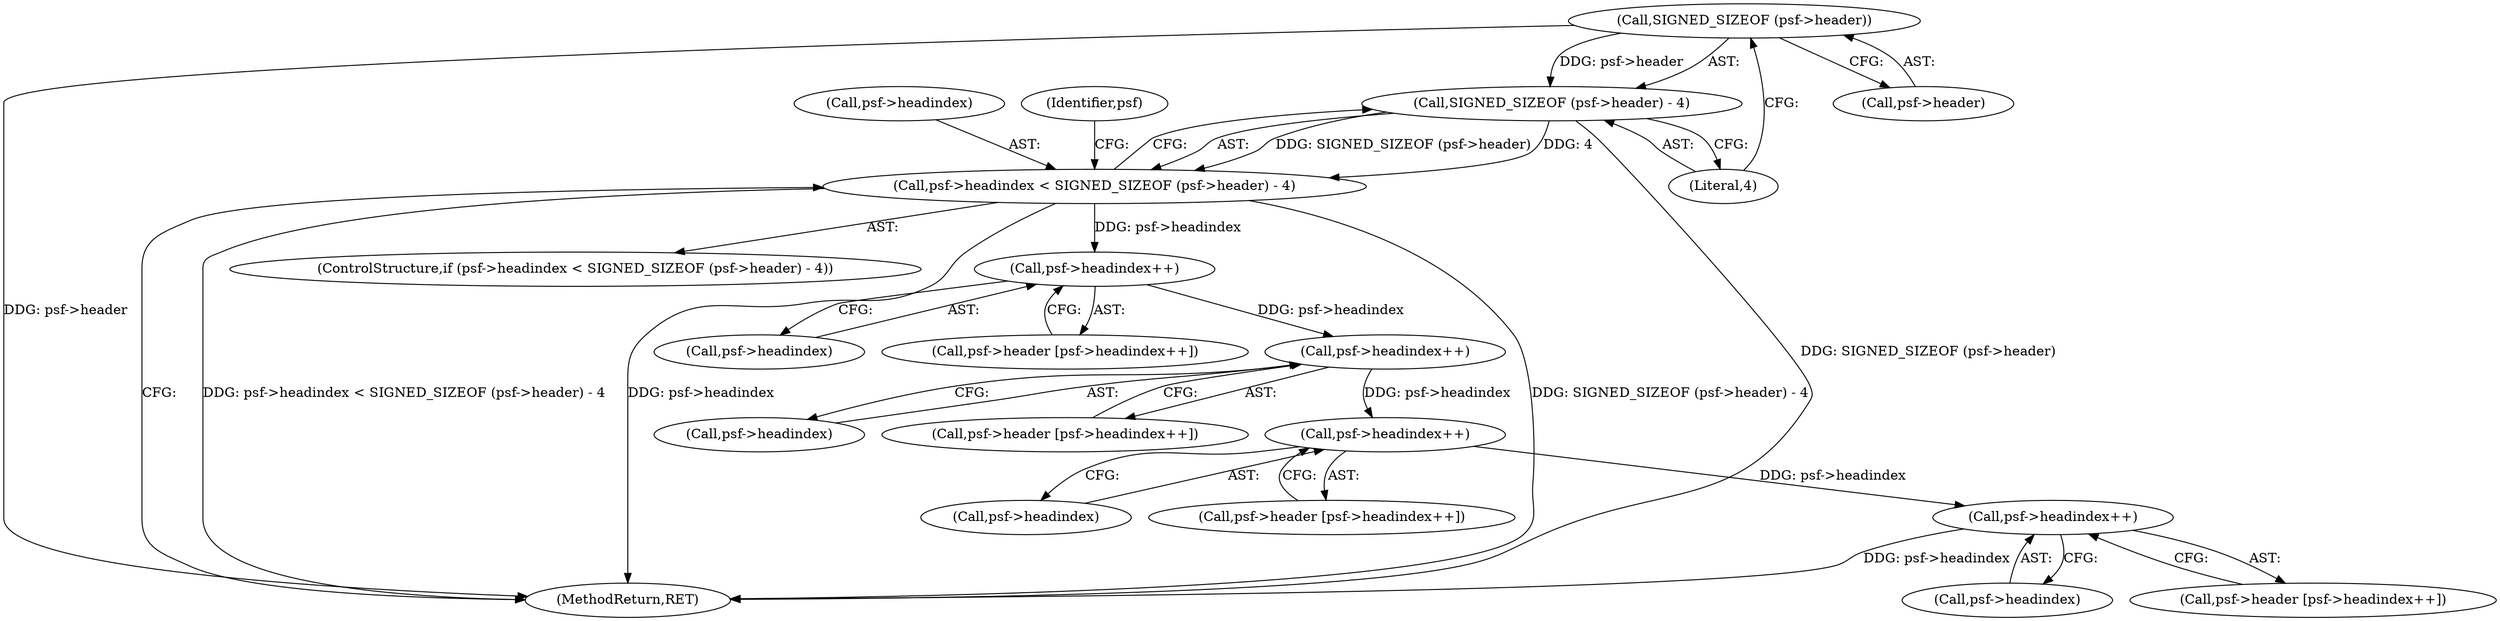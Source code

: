 digraph "1_libsndfile_708e996c87c5fae77b104ccfeb8f6db784c32074_9@pointer" {
"1000111" [label="(Call,SIGNED_SIZEOF (psf->header))"];
"1000110" [label="(Call,SIGNED_SIZEOF (psf->header) - 4)"];
"1000106" [label="(Call,psf->headindex < SIGNED_SIZEOF (psf->header) - 4)"];
"1000122" [label="(Call,psf->headindex++)"];
"1000132" [label="(Call,psf->headindex++)"];
"1000144" [label="(Call,psf->headindex++)"];
"1000156" [label="(Call,psf->headindex++)"];
"1000118" [label="(Call,psf->header [psf->headindex++])"];
"1000111" [label="(Call,SIGNED_SIZEOF (psf->header))"];
"1000163" [label="(MethodReturn,RET)"];
"1000106" [label="(Call,psf->headindex < SIGNED_SIZEOF (psf->header) - 4)"];
"1000105" [label="(ControlStructure,if (psf->headindex < SIGNED_SIZEOF (psf->header) - 4))"];
"1000120" [label="(Identifier,psf)"];
"1000132" [label="(Call,psf->headindex++)"];
"1000156" [label="(Call,psf->headindex++)"];
"1000157" [label="(Call,psf->headindex)"];
"1000122" [label="(Call,psf->headindex++)"];
"1000115" [label="(Literal,4)"];
"1000144" [label="(Call,psf->headindex++)"];
"1000110" [label="(Call,SIGNED_SIZEOF (psf->header) - 4)"];
"1000123" [label="(Call,psf->headindex)"];
"1000128" [label="(Call,psf->header [psf->headindex++])"];
"1000133" [label="(Call,psf->headindex)"];
"1000107" [label="(Call,psf->headindex)"];
"1000152" [label="(Call,psf->header [psf->headindex++])"];
"1000112" [label="(Call,psf->header)"];
"1000140" [label="(Call,psf->header [psf->headindex++])"];
"1000145" [label="(Call,psf->headindex)"];
"1000111" -> "1000110"  [label="AST: "];
"1000111" -> "1000112"  [label="CFG: "];
"1000112" -> "1000111"  [label="AST: "];
"1000115" -> "1000111"  [label="CFG: "];
"1000111" -> "1000163"  [label="DDG: psf->header"];
"1000111" -> "1000110"  [label="DDG: psf->header"];
"1000110" -> "1000106"  [label="AST: "];
"1000110" -> "1000115"  [label="CFG: "];
"1000115" -> "1000110"  [label="AST: "];
"1000106" -> "1000110"  [label="CFG: "];
"1000110" -> "1000163"  [label="DDG: SIGNED_SIZEOF (psf->header)"];
"1000110" -> "1000106"  [label="DDG: SIGNED_SIZEOF (psf->header)"];
"1000110" -> "1000106"  [label="DDG: 4"];
"1000106" -> "1000105"  [label="AST: "];
"1000107" -> "1000106"  [label="AST: "];
"1000120" -> "1000106"  [label="CFG: "];
"1000163" -> "1000106"  [label="CFG: "];
"1000106" -> "1000163"  [label="DDG: SIGNED_SIZEOF (psf->header) - 4"];
"1000106" -> "1000163"  [label="DDG: psf->headindex < SIGNED_SIZEOF (psf->header) - 4"];
"1000106" -> "1000163"  [label="DDG: psf->headindex"];
"1000106" -> "1000122"  [label="DDG: psf->headindex"];
"1000122" -> "1000118"  [label="AST: "];
"1000122" -> "1000123"  [label="CFG: "];
"1000123" -> "1000122"  [label="AST: "];
"1000118" -> "1000122"  [label="CFG: "];
"1000122" -> "1000132"  [label="DDG: psf->headindex"];
"1000132" -> "1000128"  [label="AST: "];
"1000132" -> "1000133"  [label="CFG: "];
"1000133" -> "1000132"  [label="AST: "];
"1000128" -> "1000132"  [label="CFG: "];
"1000132" -> "1000144"  [label="DDG: psf->headindex"];
"1000144" -> "1000140"  [label="AST: "];
"1000144" -> "1000145"  [label="CFG: "];
"1000145" -> "1000144"  [label="AST: "];
"1000140" -> "1000144"  [label="CFG: "];
"1000144" -> "1000156"  [label="DDG: psf->headindex"];
"1000156" -> "1000152"  [label="AST: "];
"1000156" -> "1000157"  [label="CFG: "];
"1000157" -> "1000156"  [label="AST: "];
"1000152" -> "1000156"  [label="CFG: "];
"1000156" -> "1000163"  [label="DDG: psf->headindex"];
}
